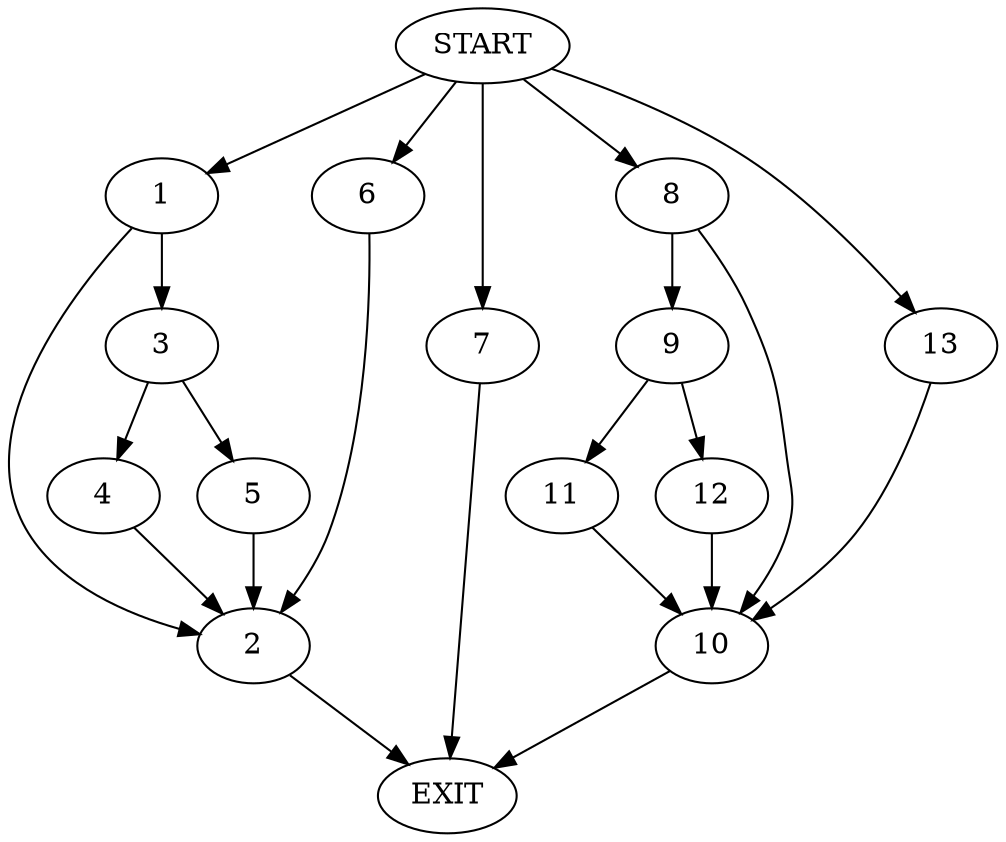 digraph {
0 [label="START"]
14 [label="EXIT"]
0 -> 1
1 -> 2
1 -> 3
2 -> 14
3 -> 4
3 -> 5
4 -> 2
5 -> 2
0 -> 6
6 -> 2
0 -> 7
7 -> 14
0 -> 8
8 -> 9
8 -> 10
10 -> 14
9 -> 11
9 -> 12
12 -> 10
11 -> 10
0 -> 13
13 -> 10
}

